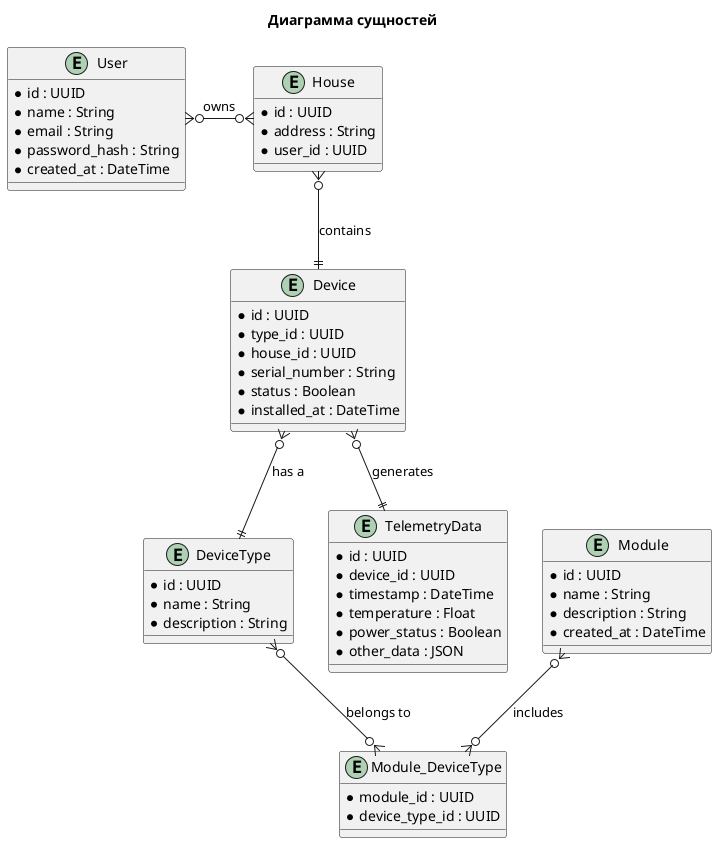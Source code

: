 @startuml

title Диаграмма сущностей

entity User {
  * id : UUID
  * name : String
  * email : String
  * password_hash : String
  * created_at : DateTime
}

entity House {
  * id : UUID
  * address : String
  * user_id : UUID
}

entity Device {
  * id : UUID
  * type_id : UUID
  * house_id : UUID
  * serial_number : String
  * status : Boolean
  * installed_at : DateTime
}

entity DeviceType {
  * id : UUID
  * name : String
  * description : String
}

entity Module {
  * id : UUID
  * name : String
  * description : String
  * created_at : DateTime
}

entity TelemetryData {
  * id : UUID
  * device_id : UUID
  * timestamp : DateTime
  * temperature : Float
  * power_status : Boolean
  * other_data : JSON
}

entity Module_DeviceType {
  * module_id : UUID
  * device_type_id : UUID
}

User }o-o{ House : "owns"
House }o--|| Device : "contains"
Device }o--|| DeviceType : "has a"
Device }o--|| TelemetryData : "generates"
Module }o--o{ Module_DeviceType : "includes"
DeviceType }o--o{ Module_DeviceType : "belongs to"
@enduml